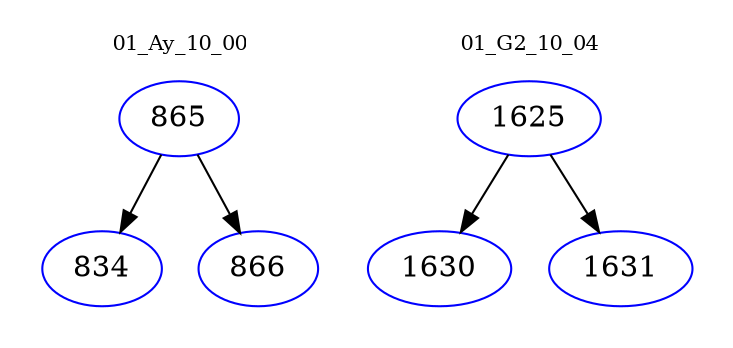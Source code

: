 digraph{
subgraph cluster_0 {
color = white
label = "01_Ay_10_00";
fontsize=10;
T0_865 [label="865", color="blue"]
T0_865 -> T0_834 [color="black"]
T0_834 [label="834", color="blue"]
T0_865 -> T0_866 [color="black"]
T0_866 [label="866", color="blue"]
}
subgraph cluster_1 {
color = white
label = "01_G2_10_04";
fontsize=10;
T1_1625 [label="1625", color="blue"]
T1_1625 -> T1_1630 [color="black"]
T1_1630 [label="1630", color="blue"]
T1_1625 -> T1_1631 [color="black"]
T1_1631 [label="1631", color="blue"]
}
}
